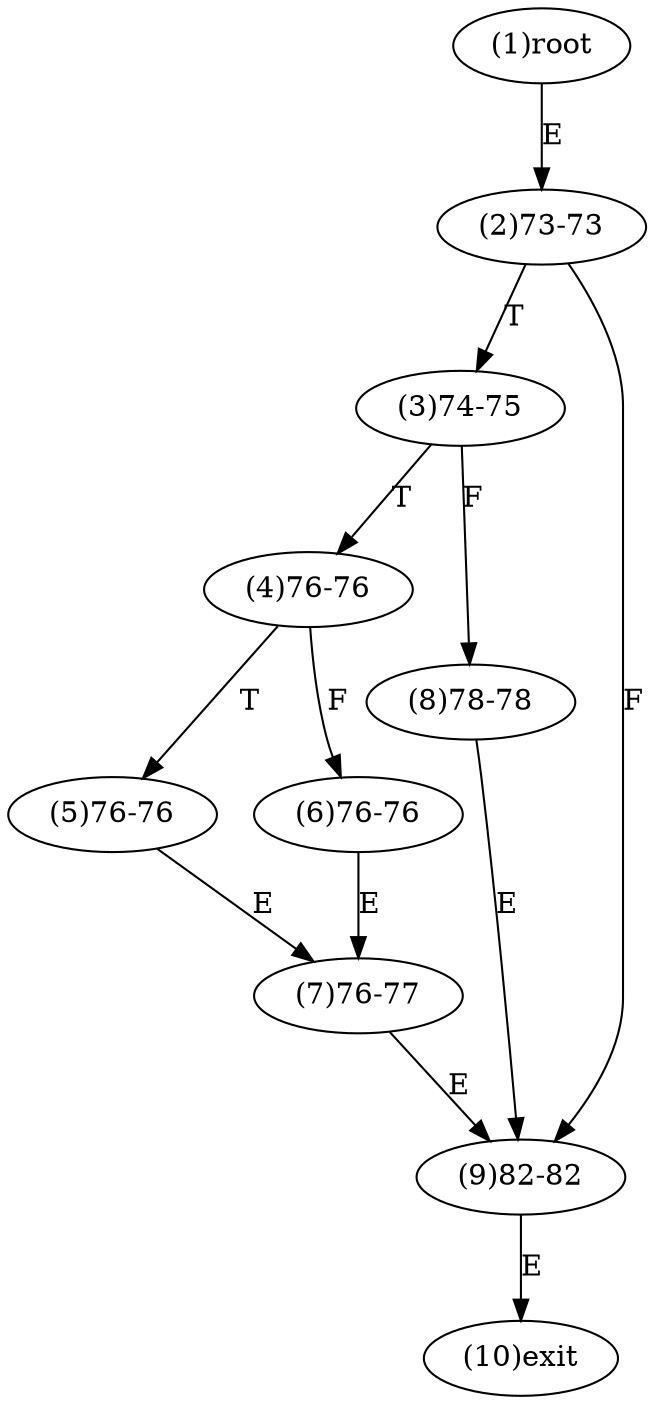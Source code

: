 digraph "" { 
1[ label="(1)root"];
2[ label="(2)73-73"];
3[ label="(3)74-75"];
4[ label="(4)76-76"];
5[ label="(5)76-76"];
6[ label="(6)76-76"];
7[ label="(7)76-77"];
8[ label="(8)78-78"];
9[ label="(9)82-82"];
10[ label="(10)exit"];
1->2[ label="E"];
2->9[ label="F"];
2->3[ label="T"];
3->8[ label="F"];
3->4[ label="T"];
4->6[ label="F"];
4->5[ label="T"];
5->7[ label="E"];
6->7[ label="E"];
7->9[ label="E"];
8->9[ label="E"];
9->10[ label="E"];
}